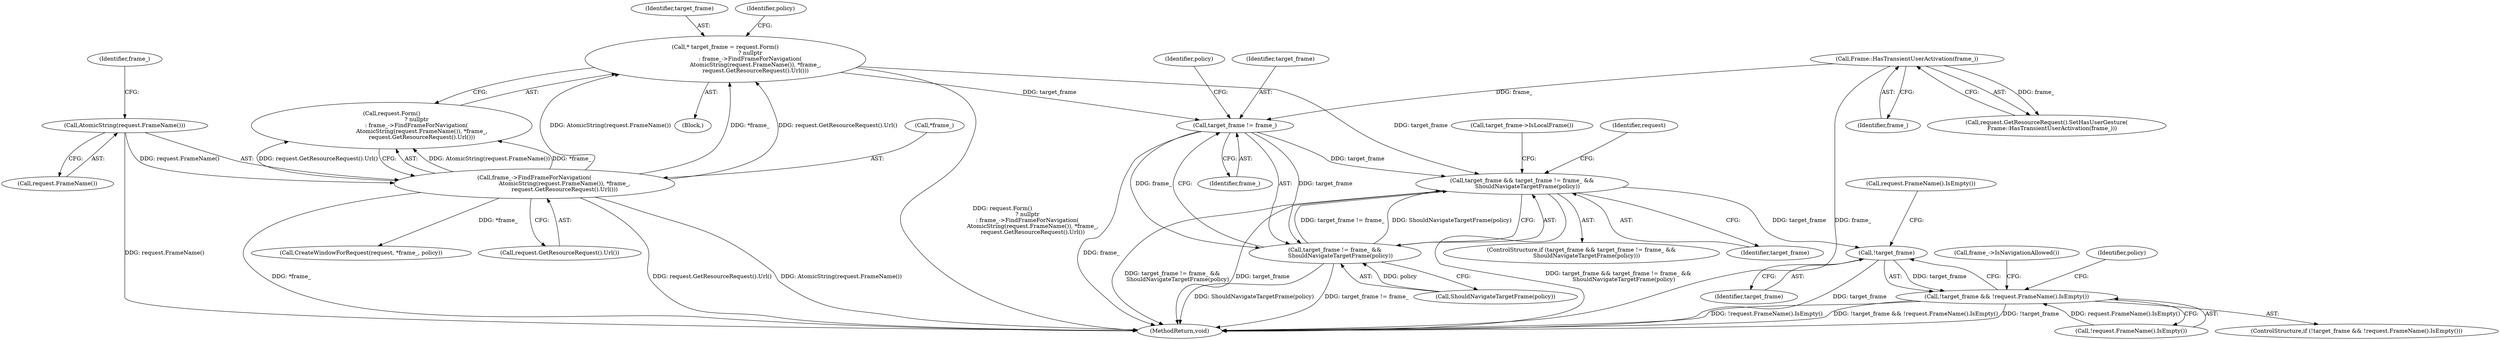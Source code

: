 digraph "0_Chrome_36f801fdbec07d116a6f4f07bb363f10897d6a51_5@pointer" {
"1000150" [label="(Call,target_frame != frame_)"];
"1000130" [label="(Call,* target_frame = request.Form()\n                            ? nullptr\n                            : frame_->FindFrameForNavigation(\n                                  AtomicString(request.FrameName()), *frame_,\n                                  request.GetResourceRequest().Url()))"];
"1000135" [label="(Call,frame_->FindFrameForNavigation(\n                                  AtomicString(request.FrameName()), *frame_,\n                                  request.GetResourceRequest().Url()))"];
"1000136" [label="(Call,AtomicString(request.FrameName()))"];
"1000122" [label="(Call,Frame::HasTransientUserActivation(frame_))"];
"1000147" [label="(Call,target_frame && target_frame != frame_ &&\n      ShouldNavigateTargetFrame(policy))"];
"1000189" [label="(Call,!target_frame)"];
"1000188" [label="(Call,!target_frame && !request.FrameName().IsEmpty())"];
"1000149" [label="(Call,target_frame != frame_ &&\n      ShouldNavigateTargetFrame(policy))"];
"1000191" [label="(Call,!request.FrameName().IsEmpty())"];
"1000140" [label="(Call,request.GetResourceRequest().Url())"];
"1000146" [label="(ControlStructure,if (target_frame && target_frame != frame_ &&\n      ShouldNavigateTargetFrame(policy)))"];
"1000122" [label="(Call,Frame::HasTransientUserActivation(frame_))"];
"1000139" [label="(Identifier,frame_)"];
"1000152" [label="(Identifier,frame_)"];
"1000148" [label="(Identifier,target_frame)"];
"1000218" [label="(Call,frame_->IsNavigationAllowed())"];
"1000192" [label="(Call,request.FrameName().IsEmpty())"];
"1000187" [label="(ControlStructure,if (!target_frame && !request.FrameName().IsEmpty()))"];
"1000303" [label="(MethodReturn,void)"];
"1000147" [label="(Call,target_frame && target_frame != frame_ &&\n      ShouldNavigateTargetFrame(policy))"];
"1000107" [label="(Block,)"];
"1000158" [label="(Call,target_frame->IsLocalFrame())"];
"1000154" [label="(Identifier,policy)"];
"1000186" [label="(Identifier,request)"];
"1000151" [label="(Identifier,target_frame)"];
"1000210" [label="(Call,CreateWindowForRequest(request, *frame_, policy))"];
"1000150" [label="(Call,target_frame != frame_)"];
"1000131" [label="(Identifier,target_frame)"];
"1000136" [label="(Call,AtomicString(request.FrameName()))"];
"1000190" [label="(Identifier,target_frame)"];
"1000138" [label="(Call,*frame_)"];
"1000137" [label="(Call,request.FrameName())"];
"1000149" [label="(Call,target_frame != frame_ &&\n      ShouldNavigateTargetFrame(policy))"];
"1000121" [label="(Call,request.GetResourceRequest().SetHasUserGesture(\n      Frame::HasTransientUserActivation(frame_)))"];
"1000153" [label="(Call,ShouldNavigateTargetFrame(policy))"];
"1000143" [label="(Identifier,policy)"];
"1000188" [label="(Call,!target_frame && !request.FrameName().IsEmpty())"];
"1000130" [label="(Call,* target_frame = request.Form()\n                            ? nullptr\n                            : frame_->FindFrameForNavigation(\n                                  AtomicString(request.FrameName()), *frame_,\n                                  request.GetResourceRequest().Url()))"];
"1000123" [label="(Identifier,frame_)"];
"1000135" [label="(Call,frame_->FindFrameForNavigation(\n                                  AtomicString(request.FrameName()), *frame_,\n                                  request.GetResourceRequest().Url()))"];
"1000132" [label="(Call,request.Form()\n                            ? nullptr\n                            : frame_->FindFrameForNavigation(\n                                  AtomicString(request.FrameName()), *frame_,\n                                  request.GetResourceRequest().Url()))"];
"1000196" [label="(Identifier,policy)"];
"1000189" [label="(Call,!target_frame)"];
"1000150" -> "1000149"  [label="AST: "];
"1000150" -> "1000152"  [label="CFG: "];
"1000151" -> "1000150"  [label="AST: "];
"1000152" -> "1000150"  [label="AST: "];
"1000154" -> "1000150"  [label="CFG: "];
"1000149" -> "1000150"  [label="CFG: "];
"1000150" -> "1000303"  [label="DDG: frame_"];
"1000150" -> "1000147"  [label="DDG: target_frame"];
"1000150" -> "1000149"  [label="DDG: target_frame"];
"1000150" -> "1000149"  [label="DDG: frame_"];
"1000130" -> "1000150"  [label="DDG: target_frame"];
"1000122" -> "1000150"  [label="DDG: frame_"];
"1000130" -> "1000107"  [label="AST: "];
"1000130" -> "1000132"  [label="CFG: "];
"1000131" -> "1000130"  [label="AST: "];
"1000132" -> "1000130"  [label="AST: "];
"1000143" -> "1000130"  [label="CFG: "];
"1000130" -> "1000303"  [label="DDG: request.Form()\n                            ? nullptr\n                            : frame_->FindFrameForNavigation(\n                                  AtomicString(request.FrameName()), *frame_,\n                                  request.GetResourceRequest().Url())"];
"1000135" -> "1000130"  [label="DDG: AtomicString(request.FrameName())"];
"1000135" -> "1000130"  [label="DDG: *frame_"];
"1000135" -> "1000130"  [label="DDG: request.GetResourceRequest().Url()"];
"1000130" -> "1000147"  [label="DDG: target_frame"];
"1000135" -> "1000132"  [label="AST: "];
"1000135" -> "1000140"  [label="CFG: "];
"1000136" -> "1000135"  [label="AST: "];
"1000138" -> "1000135"  [label="AST: "];
"1000140" -> "1000135"  [label="AST: "];
"1000132" -> "1000135"  [label="CFG: "];
"1000135" -> "1000303"  [label="DDG: request.GetResourceRequest().Url()"];
"1000135" -> "1000303"  [label="DDG: AtomicString(request.FrameName())"];
"1000135" -> "1000303"  [label="DDG: *frame_"];
"1000135" -> "1000132"  [label="DDG: AtomicString(request.FrameName())"];
"1000135" -> "1000132"  [label="DDG: *frame_"];
"1000135" -> "1000132"  [label="DDG: request.GetResourceRequest().Url()"];
"1000136" -> "1000135"  [label="DDG: request.FrameName()"];
"1000135" -> "1000210"  [label="DDG: *frame_"];
"1000136" -> "1000137"  [label="CFG: "];
"1000137" -> "1000136"  [label="AST: "];
"1000139" -> "1000136"  [label="CFG: "];
"1000136" -> "1000303"  [label="DDG: request.FrameName()"];
"1000122" -> "1000121"  [label="AST: "];
"1000122" -> "1000123"  [label="CFG: "];
"1000123" -> "1000122"  [label="AST: "];
"1000121" -> "1000122"  [label="CFG: "];
"1000122" -> "1000303"  [label="DDG: frame_"];
"1000122" -> "1000121"  [label="DDG: frame_"];
"1000147" -> "1000146"  [label="AST: "];
"1000147" -> "1000148"  [label="CFG: "];
"1000147" -> "1000149"  [label="CFG: "];
"1000148" -> "1000147"  [label="AST: "];
"1000149" -> "1000147"  [label="AST: "];
"1000158" -> "1000147"  [label="CFG: "];
"1000186" -> "1000147"  [label="CFG: "];
"1000147" -> "1000303"  [label="DDG: target_frame != frame_ &&\n      ShouldNavigateTargetFrame(policy)"];
"1000147" -> "1000303"  [label="DDG: target_frame"];
"1000147" -> "1000303"  [label="DDG: target_frame && target_frame != frame_ &&\n      ShouldNavigateTargetFrame(policy)"];
"1000149" -> "1000147"  [label="DDG: target_frame != frame_"];
"1000149" -> "1000147"  [label="DDG: ShouldNavigateTargetFrame(policy)"];
"1000147" -> "1000189"  [label="DDG: target_frame"];
"1000189" -> "1000188"  [label="AST: "];
"1000189" -> "1000190"  [label="CFG: "];
"1000190" -> "1000189"  [label="AST: "];
"1000192" -> "1000189"  [label="CFG: "];
"1000188" -> "1000189"  [label="CFG: "];
"1000189" -> "1000303"  [label="DDG: target_frame"];
"1000189" -> "1000188"  [label="DDG: target_frame"];
"1000188" -> "1000187"  [label="AST: "];
"1000188" -> "1000191"  [label="CFG: "];
"1000191" -> "1000188"  [label="AST: "];
"1000196" -> "1000188"  [label="CFG: "];
"1000218" -> "1000188"  [label="CFG: "];
"1000188" -> "1000303"  [label="DDG: !target_frame && !request.FrameName().IsEmpty()"];
"1000188" -> "1000303"  [label="DDG: !target_frame"];
"1000188" -> "1000303"  [label="DDG: !request.FrameName().IsEmpty()"];
"1000191" -> "1000188"  [label="DDG: request.FrameName().IsEmpty()"];
"1000149" -> "1000153"  [label="CFG: "];
"1000153" -> "1000149"  [label="AST: "];
"1000149" -> "1000303"  [label="DDG: ShouldNavigateTargetFrame(policy)"];
"1000149" -> "1000303"  [label="DDG: target_frame != frame_"];
"1000153" -> "1000149"  [label="DDG: policy"];
}
